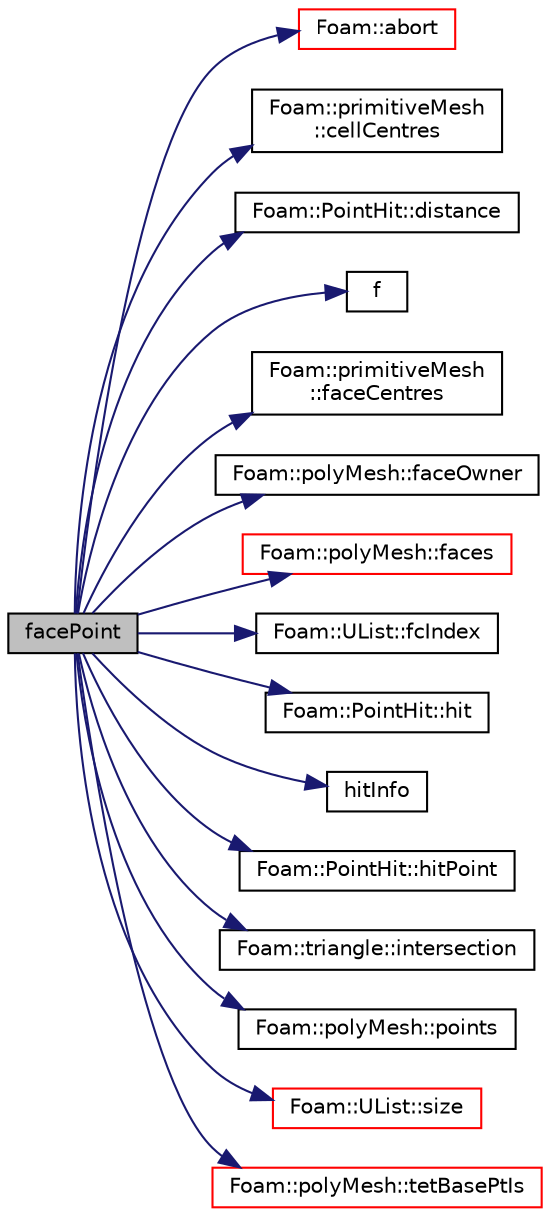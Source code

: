 digraph "facePoint"
{
  bgcolor="transparent";
  edge [fontname="Helvetica",fontsize="10",labelfontname="Helvetica",labelfontsize="10"];
  node [fontname="Helvetica",fontsize="10",shape=record];
  rankdir="LR";
  Node1 [label="facePoint",height=0.2,width=0.4,color="black", fillcolor="grey75", style="filled" fontcolor="black"];
  Node1 -> Node2 [color="midnightblue",fontsize="10",style="solid",fontname="Helvetica"];
  Node2 [label="Foam::abort",height=0.2,width=0.4,color="red",URL="$namespaceFoam.html#a447107a607d03e417307c203fa5fb44b"];
  Node1 -> Node3 [color="midnightblue",fontsize="10",style="solid",fontname="Helvetica"];
  Node3 [label="Foam::primitiveMesh\l::cellCentres",height=0.2,width=0.4,color="black",URL="$classFoam_1_1primitiveMesh.html#a18743c2f09a076c507cadbb35a86fb24"];
  Node1 -> Node4 [color="midnightblue",fontsize="10",style="solid",fontname="Helvetica"];
  Node4 [label="Foam::PointHit::distance",height=0.2,width=0.4,color="black",URL="$classFoam_1_1PointHit.html#a6fc60097ee4a2ef28aa08c9d11269046",tooltip="Return distance to hit. "];
  Node1 -> Node5 [color="midnightblue",fontsize="10",style="solid",fontname="Helvetica"];
  Node5 [label="f",height=0.2,width=0.4,color="black",URL="$readKivaGrid_8H.html#a888be93833ac7a23170555c69c690288"];
  Node1 -> Node6 [color="midnightblue",fontsize="10",style="solid",fontname="Helvetica"];
  Node6 [label="Foam::primitiveMesh\l::faceCentres",height=0.2,width=0.4,color="black",URL="$classFoam_1_1primitiveMesh.html#a56749206c7d38a4c3cfbf4103547e555"];
  Node1 -> Node7 [color="midnightblue",fontsize="10",style="solid",fontname="Helvetica"];
  Node7 [label="Foam::polyMesh::faceOwner",height=0.2,width=0.4,color="black",URL="$classFoam_1_1polyMesh.html#a6d4def83436c9aa4dc68e8e42c5cf268",tooltip="Return face owner. "];
  Node1 -> Node8 [color="midnightblue",fontsize="10",style="solid",fontname="Helvetica"];
  Node8 [label="Foam::polyMesh::faces",height=0.2,width=0.4,color="red",URL="$classFoam_1_1polyMesh.html#a4434536d50d4c14116249da802a1e2b2",tooltip="Return raw faces. "];
  Node1 -> Node9 [color="midnightblue",fontsize="10",style="solid",fontname="Helvetica"];
  Node9 [label="Foam::UList::fcIndex",height=0.2,width=0.4,color="black",URL="$classFoam_1_1UList.html#af4d05e19e6cdc80f0c7acd5bbe250f69",tooltip="Return the forward circular index, i.e. next index which returns to the first at the end of the list..."];
  Node1 -> Node10 [color="midnightblue",fontsize="10",style="solid",fontname="Helvetica"];
  Node10 [label="Foam::PointHit::hit",height=0.2,width=0.4,color="black",URL="$classFoam_1_1PointHit.html#ad963d38a624b8bf8b37c210109dba03c",tooltip="Is there a hit. "];
  Node1 -> Node11 [color="midnightblue",fontsize="10",style="solid",fontname="Helvetica"];
  Node11 [label="hitInfo",height=0.2,width=0.4,color="black",URL="$shootRays_8H.html#aeeb7f2232c98add1252a48c0cac40d8b"];
  Node1 -> Node12 [color="midnightblue",fontsize="10",style="solid",fontname="Helvetica"];
  Node12 [label="Foam::PointHit::hitPoint",height=0.2,width=0.4,color="black",URL="$classFoam_1_1PointHit.html#a0c448cd4b96e9ea9ba38c62c019a8bce",tooltip="Return hit point. "];
  Node1 -> Node13 [color="midnightblue",fontsize="10",style="solid",fontname="Helvetica"];
  Node13 [label="Foam::triangle::intersection",height=0.2,width=0.4,color="black",URL="$classFoam_1_1triangle.html#abaab0bde7aa64f05d8755787824985f1",tooltip="Fast intersection with a ray. "];
  Node1 -> Node14 [color="midnightblue",fontsize="10",style="solid",fontname="Helvetica"];
  Node14 [label="Foam::polyMesh::points",height=0.2,width=0.4,color="black",URL="$classFoam_1_1polyMesh.html#a084ae534298576408f063a6b3b820959",tooltip="Return raw points. "];
  Node1 -> Node15 [color="midnightblue",fontsize="10",style="solid",fontname="Helvetica"];
  Node15 [label="Foam::UList::size",height=0.2,width=0.4,color="red",URL="$classFoam_1_1UList.html#afee03bfededf699921815b2bf3c41e35",tooltip="Override size to be inconsistent with allocated storage. "];
  Node1 -> Node16 [color="midnightblue",fontsize="10",style="solid",fontname="Helvetica"];
  Node16 [label="Foam::polyMesh::tetBasePtIs",height=0.2,width=0.4,color="red",URL="$classFoam_1_1polyMesh.html#aff87e51b7520f1c4479d9b0c33e41358",tooltip="Return the tetBasePtIs. "];
}
